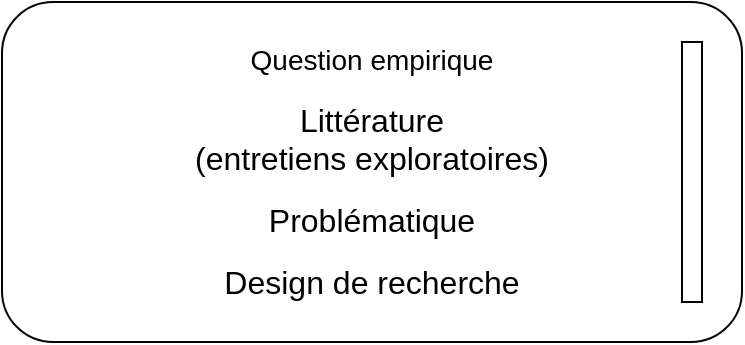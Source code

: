 <mxfile version="20.8.16" type="github">
  <diagram name="Page-1" id="rfQDlVBvBO9YegOGe4pb">
    <mxGraphModel dx="880" dy="427" grid="1" gridSize="10" guides="1" tooltips="1" connect="1" arrows="1" fold="1" page="1" pageScale="1" pageWidth="827" pageHeight="1169" math="0" shadow="0">
      <root>
        <mxCell id="0" />
        <mxCell id="1" parent="0" />
        <mxCell id="rrWSx_nv68KSUnvZ_vTT-1" value="&lt;p align=&quot;center&quot; class=&quot;MsoNormal&quot;&gt;&lt;font style=&quot;font-size: 14px;&quot;&gt;Question empirique&lt;/font&gt;&lt;/p&gt;&lt;p align=&quot;center&quot; class=&quot;MsoNormal&quot;&gt;&lt;font size=&quot;3&quot;&gt;Littérature&lt;br&gt;(entretiens exploratoires)&lt;/font&gt;&lt;/p&gt;&lt;p align=&quot;center&quot; class=&quot;MsoNormal&quot;&gt;&lt;font size=&quot;3&quot;&gt;Problématique&lt;/font&gt;&lt;/p&gt;&lt;p align=&quot;center&quot; class=&quot;MsoNormal&quot;&gt;&lt;font size=&quot;3&quot;&gt;Design de recherche&lt;/font&gt;&lt;/p&gt;" style="rounded=1;whiteSpace=wrap;html=1;" vertex="1" parent="1">
          <mxGeometry x="180" y="20" width="370" height="170" as="geometry" />
        </mxCell>
        <mxCell id="rrWSx_nv68KSUnvZ_vTT-4" value="" style="rounded=0;whiteSpace=wrap;html=1;fontSize=14;" vertex="1" parent="1">
          <mxGeometry x="520" y="40" width="10" height="130" as="geometry" />
        </mxCell>
      </root>
    </mxGraphModel>
  </diagram>
</mxfile>
